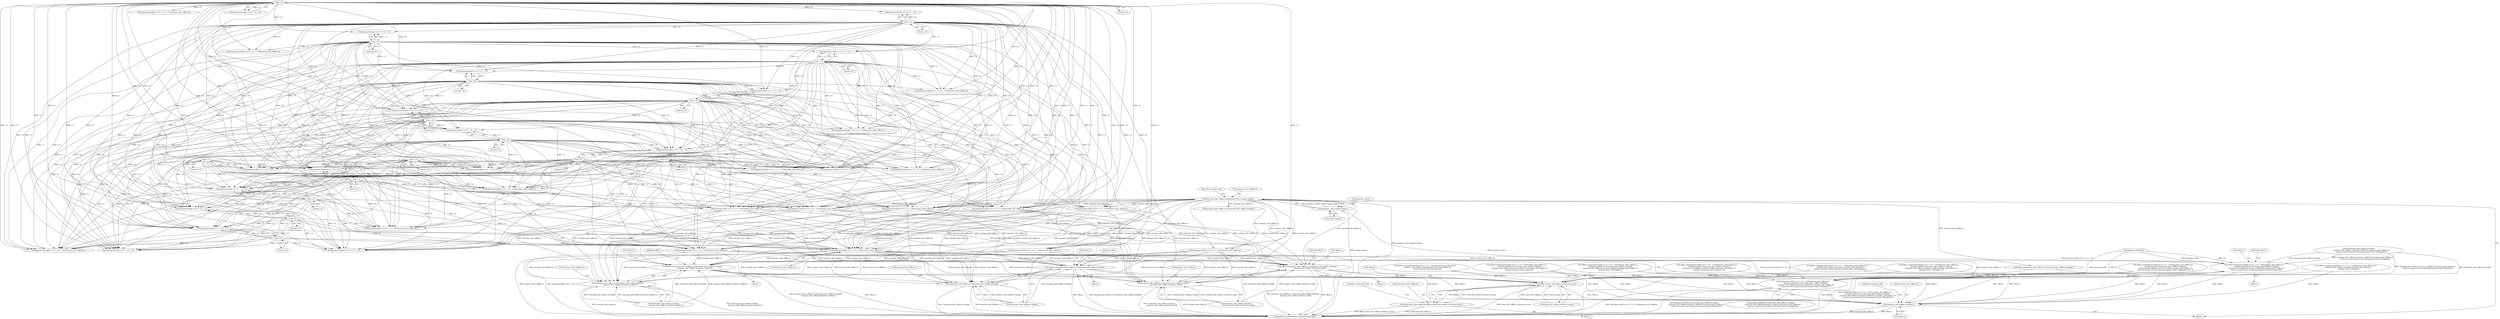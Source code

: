 digraph "0_ImageMagick6_f6ffc702c6eecd963587273a429dcd608c648984@pointer" {
"1000986" [label="(Call,(geometry.width == 0 ? -1.0 : 1.0)*annotate_info->affine.tx)"];
"1000993" [label="(Call,-1.0)"];
"1000716" [label="(Call,-1.0)"];
"1000655" [label="(Call,-1.0)"];
"1001313" [label="(Call,-1.0)"];
"1001271" [label="(Call,-1.0)"];
"1000829" [label="(Call,-1.0)"];
"1000771" [label="(Call,-1.0)"];
"1000613" [label="(Call,-1.0)"];
"1000932" [label="(Call,-1.0)"];
"1000881" [label="(Call,-1.0)"];
"1001426" [label="(Call,-1.0)"];
"1001364" [label="(Call,-1.0)"];
"1001547" [label="(Call,-1.0)"];
"1001490" [label="(Call,-1.0)"];
"1001201" [label="(Call,-1.0)"];
"1001135" [label="(Call,-1.0)"];
"1000433" [label="(Call,annotate_info->affine.tx=geometry_info.xi-image->page.x)"];
"1000439" [label="(Call,geometry_info.xi-image->page.x)"];
"1000981" [label="(Call,offset.x=(geometry.width == 0 ? -1.0 : 1.0)*annotate_info->affine.tx+\n          geometry.width/2.0+i*annotate_info->affine.ry*height-\n          annotate_info->affine.sx*metrics.width/2.0+annotate_info->affine.ry*\n          (metrics.ascent+metrics.descent-(number_lines-1)*height)/2.0)"];
"1001807" [label="(Call,offset.x-draw_info->affine.ry*metrics.ascent)"];
"1001801" [label="(Call,undercolor_info->affine.tx=offset.x-draw_info->affine.ry*metrics.ascent)"];
"1001870" [label="(Call,annotate_info->affine.tx=offset.x)"];
"1000985" [label="(Call,(geometry.width == 0 ? -1.0 : 1.0)*annotate_info->affine.tx+\n          geometry.width/2.0+i*annotate_info->affine.ry*height-\n          annotate_info->affine.sx*metrics.width/2.0+annotate_info->affine.ry*\n          (metrics.ascent+metrics.descent-(number_lines-1)*height)/2.0)"];
"1001601" [label="(Call,offset.x=annotate_info->affine.tx+i*annotate_info->affine.ry*height)"];
"1001605" [label="(Call,annotate_info->affine.tx+i*annotate_info->affine.ry*height)"];
"1001642" [label="(Call,offset.x=annotate_info->affine.tx+i*annotate_info->affine.ry*height-\n          annotate_info->affine.sx*metrics.width/2.0)"];
"1001646" [label="(Call,annotate_info->affine.tx+i*annotate_info->affine.ry*height-\n          annotate_info->affine.sx*metrics.width/2.0)"];
"1001707" [label="(Call,offset.x=annotate_info->affine.tx+i*annotate_info->affine.ry*height-\n          annotate_info->affine.sx*metrics.width)"];
"1001711" [label="(Call,annotate_info->affine.tx+i*annotate_info->affine.ry*height-\n          annotate_info->affine.sx*metrics.width)"];
"1000980" [label="(Block,)"];
"1001647" [label="(Call,annotate_info->affine.tx)"];
"1000763" [label="(Call,(geometry.width == 0 ? 1.0 : -1.0)*annotate_info->affine.tx)"];
"1001808" [label="(Call,offset.x)"];
"1001427" [label="(Literal,1.0)"];
"1001128" [label="(Call,geometry.width == 0 ? 1.0 : -1.0)"];
"1000925" [label="(Call,(geometry.height == 0 ? -1.0 : 1.0)*annotate_info->affine.ty)"];
"1001823" [label="(Identifier,undercolor_info)"];
"1001602" [label="(Call,offset.x)"];
"1001646" [label="(Call,annotate_info->affine.tx+i*annotate_info->affine.ry*height-\n          annotate_info->affine.sx*metrics.width/2.0)"];
"1000933" [label="(Literal,1.0)"];
"1000829" [label="(Call,-1.0)"];
"1000443" [label="(Call,image->page.x)"];
"1001364" [label="(Call,-1.0)"];
"1000764" [label="(Call,geometry.width == 0 ? 1.0 : -1.0)"];
"1001418" [label="(Call,(geometry.height == 0 ? 1.0 : -1.0)*annotate_info->affine.ty)"];
"1000985" [label="(Call,(geometry.width == 0 ? -1.0 : 1.0)*annotate_info->affine.tx+\n          geometry.width/2.0+i*annotate_info->affine.ry*height-\n          annotate_info->affine.sx*metrics.width/2.0+annotate_info->affine.ry*\n          (metrics.ascent+metrics.descent-(number_lines-1)*height)/2.0)"];
"1001807" [label="(Call,offset.x-draw_info->affine.ry*metrics.ascent)"];
"1001004" [label="(Identifier,geometry)"];
"1000993" [label="(Call,-1.0)"];
"1000451" [label="(Identifier,annotate_info)"];
"1000869" [label="(Call,offset.x=(geometry.width == 0 ? -1.0 : 1.0)*annotate_info->affine.tx+i*\n          annotate_info->affine.ry*height+annotate_info->affine.ry*\n          (metrics.ascent+metrics.descent-(number_lines-1.0)*height)/2.0)"];
"1000440" [label="(Call,geometry_info.xi)"];
"1001711" [label="(Call,annotate_info->affine.tx+i*annotate_info->affine.ry*height-\n          annotate_info->affine.sx*metrics.width)"];
"1001265" [label="(Call,geometry.width == 0 ? -1.0 : 1.0)"];
"1001708" [label="(Call,offset.x)"];
"1000771" [label="(Call,-1.0)"];
"1001202" [label="(Literal,1.0)"];
"1000613" [label="(Call,-1.0)"];
"1001622" [label="(Identifier,offset)"];
"1001055" [label="(Call,(geometry.height == 0 ? -1.0 : 1.0)*annotate_info->affine.ty)"];
"1000986" [label="(Call,(geometry.width == 0 ? -1.0 : 1.0)*annotate_info->affine.tx)"];
"1001882" [label="(Identifier,annotate_info)"];
"1001305" [label="(Call,(geometry.height == 0 ? 1.0 : -1.0)*annotate_info->affine.ty)"];
"1000996" [label="(Call,annotate_info->affine.tx)"];
"1000606" [label="(Call,(geometry.height == 0 ? -1.0 : 1.0)*annotate_info->affine.ty)"];
"1000643" [label="(Call,offset.x=(geometry.width == 0 ? -1.0 : 1.0)*annotate_info->affine.tx+\n          geometry.width/2.0+i*annotate_info->affine.ry*height-\n          annotate_info->affine.sx*metrics.width/2.0+annotate_info->affine.ry*\n          (metrics.ascent+metrics.descent))"];
"1001717" [label="(Call,i*annotate_info->affine.ry*height-\n          annotate_info->affine.sx*metrics.width)"];
"1001007" [label="(Call,i*annotate_info->affine.ry*height-\n          annotate_info->affine.sx*metrics.width/2.0+annotate_info->affine.ry*\n          (metrics.ascent+metrics.descent-(number_lines-1)*height)/2.0)"];
"1002056" [label="(MethodReturn,MagickExport MagickBooleanType)"];
"1001306" [label="(Call,geometry.height == 0 ? 1.0 : -1.0)"];
"1000655" [label="(Call,-1.0)"];
"1001707" [label="(Call,offset.x=annotate_info->affine.tx+i*annotate_info->affine.ry*height-\n          annotate_info->affine.sx*metrics.width)"];
"1001419" [label="(Call,geometry.height == 0 ? 1.0 : -1.0)"];
"1000982" [label="(Call,offset.x)"];
"1001876" [label="(Call,offset.x)"];
"1001540" [label="(Call,geometry.height == 0 ? 1.0 : -1.0)"];
"1000758" [label="(Call,offset.x=(geometry.width == 0 ? 1.0 : -1.0)*annotate_info->affine.tx+\n          geometry.width+i*annotate_info->affine.ry*height-\n          annotate_info->affine.sx*metrics.width+annotate_info->affine.ry*\n          (metrics.ascent+metrics.descent)-1.0)"];
"1001056" [label="(Call,geometry.height == 0 ? -1.0 : 1.0)"];
"1000439" [label="(Call,geometry_info.xi-image->page.x)"];
"1001483" [label="(Call,geometry.width == 0 ? 1.0 : -1.0)"];
"1000607" [label="(Call,geometry.height == 0 ? -1.0 : 1.0)"];
"1001642" [label="(Call,offset.x=annotate_info->affine.tx+i*annotate_info->affine.ry*height-\n          annotate_info->affine.sx*metrics.width/2.0)"];
"1000822" [label="(Call,(geometry.height == 0 ? -1.0 : 1.0)*annotate_info->affine.ty)"];
"1001871" [label="(Call,annotate_info->affine.tx)"];
"1000649" [label="(Call,geometry.width == 0 ? -1.0 : 1.0)"];
"1001001" [label="(Call,geometry.width/2.0+i*annotate_info->affine.ry*height-\n          annotate_info->affine.sx*metrics.width/2.0+annotate_info->affine.ry*\n          (metrics.ascent+metrics.descent-(number_lines-1)*height)/2.0)"];
"1000987" [label="(Call,geometry.width == 0 ? -1.0 : 1.0)"];
"1000981" [label="(Call,offset.x=(geometry.width == 0 ? -1.0 : 1.0)*annotate_info->affine.tx+\n          geometry.width/2.0+i*annotate_info->affine.ry*height-\n          annotate_info->affine.sx*metrics.width/2.0+annotate_info->affine.ry*\n          (metrics.ascent+metrics.descent-(number_lines-1)*height)/2.0)"];
"1001547" [label="(Call,-1.0)"];
"1001357" [label="(Call,(geometry.width == 0 ? -1.0 : 1.0)*annotate_info->affine.tx)"];
"1001426" [label="(Call,-1.0)"];
"1001712" [label="(Call,annotate_info->affine.tx)"];
"1000994" [label="(Literal,1.0)"];
"1001195" [label="(Call,geometry.height == 0 ? -1.0 : 1.0)"];
"1001264" [label="(Call,(geometry.width == 0 ? -1.0 : 1.0)*annotate_info->affine.tx)"];
"1001052" [label="(Identifier,offset)"];
"1001801" [label="(Call,undercolor_info->affine.tx=offset.x-draw_info->affine.ry*metrics.ascent)"];
"1001870" [label="(Call,annotate_info->affine.tx=offset.x)"];
"1001802" [label="(Call,undercolor_info->affine.tx)"];
"1001313" [label="(Call,-1.0)"];
"1001539" [label="(Call,(geometry.height == 0 ? 1.0 : -1.0)*annotate_info->affine.ty)"];
"1001611" [label="(Call,i*annotate_info->affine.ry*height)"];
"1000648" [label="(Call,(geometry.width == 0 ? -1.0 : 1.0)*annotate_info->affine.tx)"];
"1001002" [label="(Call,geometry.width/2.0)"];
"1000433" [label="(Call,annotate_info->affine.tx=geometry_info.xi-image->page.x)"];
"1000710" [label="(Call,geometry.height == 0 ? -1.0 : 1.0)"];
"1000881" [label="(Call,-1.0)"];
"1001194" [label="(Call,(geometry.height == 0 ? -1.0 : 1.0)*annotate_info->affine.ty)"];
"1000875" [label="(Call,geometry.width == 0 ? -1.0 : 1.0)"];
"1001601" [label="(Call,offset.x=annotate_info->affine.tx+i*annotate_info->affine.ry*height)"];
"1001491" [label="(Literal,1.0)"];
"1001738" [label="(Identifier,offset)"];
"1000926" [label="(Call,geometry.height == 0 ? -1.0 : 1.0)"];
"1000558" [label="(Call,offset.x=(geometry.width == 0 ? -1.0 : 1.0)*annotate_info->affine.tx+i*\n          annotate_info->affine.ry*height+annotate_info->affine.ry*\n          (metrics.ascent+metrics.descent))"];
"1000823" [label="(Call,geometry.height == 0 ? -1.0 : 1.0)"];
"1001358" [label="(Call,geometry.width == 0 ? -1.0 : 1.0)"];
"1000874" [label="(Call,(geometry.width == 0 ? -1.0 : 1.0)*annotate_info->affine.tx)"];
"1001136" [label="(Literal,1.0)"];
"1000424" [label="(Block,)"];
"1000434" [label="(Call,annotate_info->affine.tx)"];
"1001600" [label="(Block,)"];
"1000882" [label="(Literal,1.0)"];
"1001482" [label="(Call,(geometry.width == 0 ? 1.0 : -1.0)*annotate_info->affine.tx)"];
"1001776" [label="(Block,)"];
"1000564" [label="(Call,geometry.width == 0 ? -1.0 : 1.0)"];
"1001271" [label="(Call,-1.0)"];
"1001490" [label="(Call,-1.0)"];
"1001122" [label="(Call,offset.x=(geometry.width == 0 ? 1.0 : -1.0)*annotate_info->affine.tx+\n          geometry.width+i*annotate_info->affine.ry*height-\n          annotate_info->affine.sx*metrics.width+annotate_info->affine.ry*\n          (metrics.ascent+metrics.descent-(number_lines-1.0)*height)/2.0-1.0)"];
"1000656" [label="(Literal,1.0)"];
"1001352" [label="(Call,offset.x=(geometry.width == 0 ? -1.0 : 1.0)*annotate_info->affine.tx+\n          geometry.width/2.0+i*annotate_info->affine.ry*height-\n          annotate_info->affine.sx*metrics.width/2.0-annotate_info->affine.ry*\n          (number_lines-1.0)*height/2.0)"];
"1001314" [label="(Literal,1.0)"];
"1001606" [label="(Call,annotate_info->affine.tx)"];
"1000716" [label="(Call,-1.0)"];
"1000717" [label="(Literal,1.0)"];
"1000521" [label="(Call,annotate_info->affine.tx+i*annotate_info->affine.ry*height)"];
"1001641" [label="(Block,)"];
"1001675" [label="(Identifier,offset)"];
"1001548" [label="(Literal,1.0)"];
"1001135" [label="(Call,-1.0)"];
"1000614" [label="(Literal,1.0)"];
"1000517" [label="(Call,offset.x=annotate_info->affine.tx+i*annotate_info->affine.ry*height)"];
"1001643" [label="(Call,offset.x)"];
"1001706" [label="(Block,)"];
"1001477" [label="(Call,offset.x=(geometry.width == 0 ? 1.0 : -1.0)*annotate_info->affine.tx+\n          geometry.width+i*annotate_info->affine.ry*height-\n          annotate_info->affine.sx*metrics.width-annotate_info->affine.ry*\n          (number_lines-1.0)*height-1.0)"];
"1000932" [label="(Call,-1.0)"];
"1000772" [label="(Literal,1.0)"];
"1000830" [label="(Literal,1.0)"];
"1001201" [label="(Call,-1.0)"];
"1001652" [label="(Call,i*annotate_info->affine.ry*height-\n          annotate_info->affine.sx*metrics.width/2.0)"];
"1001365" [label="(Literal,1.0)"];
"1001272" [label="(Literal,1.0)"];
"1000563" [label="(Call,(geometry.width == 0 ? -1.0 : 1.0)*annotate_info->affine.tx)"];
"1001127" [label="(Call,(geometry.width == 0 ? 1.0 : -1.0)*annotate_info->affine.tx)"];
"1001259" [label="(Call,offset.x=(geometry.width == 0 ? -1.0 : 1.0)*annotate_info->affine.tx+i*\n          annotate_info->affine.ry*height-annotate_info->affine.ry*\n          (number_lines-1.0)*height)"];
"1000709" [label="(Call,(geometry.height == 0 ? -1.0 : 1.0)*annotate_info->affine.ty)"];
"1001605" [label="(Call,annotate_info->affine.tx+i*annotate_info->affine.ry*height)"];
"1001811" [label="(Call,draw_info->affine.ry*metrics.ascent)"];
"1000986" -> "1000985"  [label="AST: "];
"1000986" -> "1000996"  [label="CFG: "];
"1000987" -> "1000986"  [label="AST: "];
"1000996" -> "1000986"  [label="AST: "];
"1001004" -> "1000986"  [label="CFG: "];
"1000986" -> "1002056"  [label="DDG: annotate_info->affine.tx"];
"1000986" -> "1002056"  [label="DDG: geometry.width == 0 ? -1.0 : 1.0"];
"1000986" -> "1000981"  [label="DDG: geometry.width == 0 ? -1.0 : 1.0"];
"1000986" -> "1000981"  [label="DDG: annotate_info->affine.tx"];
"1000986" -> "1000985"  [label="DDG: geometry.width == 0 ? -1.0 : 1.0"];
"1000986" -> "1000985"  [label="DDG: annotate_info->affine.tx"];
"1000993" -> "1000986"  [label="DDG: 1.0"];
"1000716" -> "1000986"  [label="DDG: 1.0"];
"1000655" -> "1000986"  [label="DDG: 1.0"];
"1001313" -> "1000986"  [label="DDG: 1.0"];
"1001271" -> "1000986"  [label="DDG: 1.0"];
"1000829" -> "1000986"  [label="DDG: 1.0"];
"1000771" -> "1000986"  [label="DDG: 1.0"];
"1000613" -> "1000986"  [label="DDG: 1.0"];
"1000932" -> "1000986"  [label="DDG: 1.0"];
"1000881" -> "1000986"  [label="DDG: 1.0"];
"1001426" -> "1000986"  [label="DDG: 1.0"];
"1001364" -> "1000986"  [label="DDG: 1.0"];
"1001547" -> "1000986"  [label="DDG: 1.0"];
"1001490" -> "1000986"  [label="DDG: 1.0"];
"1001201" -> "1000986"  [label="DDG: 1.0"];
"1001135" -> "1000986"  [label="DDG: 1.0"];
"1000433" -> "1000986"  [label="DDG: annotate_info->affine.tx"];
"1000986" -> "1001601"  [label="DDG: annotate_info->affine.tx"];
"1000986" -> "1001605"  [label="DDG: annotate_info->affine.tx"];
"1000986" -> "1001642"  [label="DDG: annotate_info->affine.tx"];
"1000986" -> "1001646"  [label="DDG: annotate_info->affine.tx"];
"1000986" -> "1001707"  [label="DDG: annotate_info->affine.tx"];
"1000986" -> "1001711"  [label="DDG: annotate_info->affine.tx"];
"1000993" -> "1000987"  [label="AST: "];
"1000993" -> "1000994"  [label="CFG: "];
"1000994" -> "1000993"  [label="AST: "];
"1000987" -> "1000993"  [label="CFG: "];
"1000993" -> "1000563"  [label="DDG: 1.0"];
"1000993" -> "1000564"  [label="DDG: 1.0"];
"1000993" -> "1000987"  [label="DDG: 1.0"];
"1000993" -> "1001055"  [label="DDG: 1.0"];
"1000993" -> "1001056"  [label="DDG: 1.0"];
"1000716" -> "1000710"  [label="AST: "];
"1000716" -> "1000717"  [label="CFG: "];
"1000717" -> "1000716"  [label="AST: "];
"1000710" -> "1000716"  [label="CFG: "];
"1000716" -> "1000563"  [label="DDG: 1.0"];
"1000716" -> "1000564"  [label="DDG: 1.0"];
"1000716" -> "1000709"  [label="DDG: 1.0"];
"1000716" -> "1000710"  [label="DDG: 1.0"];
"1000716" -> "1000987"  [label="DDG: 1.0"];
"1000716" -> "1001055"  [label="DDG: 1.0"];
"1000716" -> "1001056"  [label="DDG: 1.0"];
"1000655" -> "1000649"  [label="AST: "];
"1000655" -> "1000656"  [label="CFG: "];
"1000656" -> "1000655"  [label="AST: "];
"1000649" -> "1000655"  [label="CFG: "];
"1000655" -> "1000563"  [label="DDG: 1.0"];
"1000655" -> "1000564"  [label="DDG: 1.0"];
"1000655" -> "1000648"  [label="DDG: 1.0"];
"1000655" -> "1000649"  [label="DDG: 1.0"];
"1000655" -> "1000709"  [label="DDG: 1.0"];
"1000655" -> "1000710"  [label="DDG: 1.0"];
"1000655" -> "1000987"  [label="DDG: 1.0"];
"1000655" -> "1001055"  [label="DDG: 1.0"];
"1000655" -> "1001056"  [label="DDG: 1.0"];
"1001313" -> "1001306"  [label="AST: "];
"1001313" -> "1001314"  [label="CFG: "];
"1001314" -> "1001313"  [label="AST: "];
"1001306" -> "1001313"  [label="CFG: "];
"1001313" -> "1000563"  [label="DDG: 1.0"];
"1001313" -> "1000564"  [label="DDG: 1.0"];
"1001313" -> "1000648"  [label="DDG: 1.0"];
"1001313" -> "1000649"  [label="DDG: 1.0"];
"1001313" -> "1000709"  [label="DDG: 1.0"];
"1001313" -> "1000710"  [label="DDG: 1.0"];
"1001313" -> "1000987"  [label="DDG: 1.0"];
"1001313" -> "1001055"  [label="DDG: 1.0"];
"1001313" -> "1001056"  [label="DDG: 1.0"];
"1001313" -> "1001305"  [label="DDG: 1.0"];
"1001313" -> "1001306"  [label="DDG: 1.0"];
"1001271" -> "1001265"  [label="AST: "];
"1001271" -> "1001272"  [label="CFG: "];
"1001272" -> "1001271"  [label="AST: "];
"1001265" -> "1001271"  [label="CFG: "];
"1001271" -> "1000563"  [label="DDG: 1.0"];
"1001271" -> "1000564"  [label="DDG: 1.0"];
"1001271" -> "1000648"  [label="DDG: 1.0"];
"1001271" -> "1000649"  [label="DDG: 1.0"];
"1001271" -> "1000709"  [label="DDG: 1.0"];
"1001271" -> "1000710"  [label="DDG: 1.0"];
"1001271" -> "1000987"  [label="DDG: 1.0"];
"1001271" -> "1001055"  [label="DDG: 1.0"];
"1001271" -> "1001056"  [label="DDG: 1.0"];
"1001271" -> "1001264"  [label="DDG: 1.0"];
"1001271" -> "1001265"  [label="DDG: 1.0"];
"1001271" -> "1001305"  [label="DDG: 1.0"];
"1001271" -> "1001306"  [label="DDG: 1.0"];
"1000829" -> "1000823"  [label="AST: "];
"1000829" -> "1000830"  [label="CFG: "];
"1000830" -> "1000829"  [label="AST: "];
"1000823" -> "1000829"  [label="CFG: "];
"1000829" -> "1000563"  [label="DDG: 1.0"];
"1000829" -> "1000564"  [label="DDG: 1.0"];
"1000829" -> "1000648"  [label="DDG: 1.0"];
"1000829" -> "1000649"  [label="DDG: 1.0"];
"1000829" -> "1000709"  [label="DDG: 1.0"];
"1000829" -> "1000710"  [label="DDG: 1.0"];
"1000829" -> "1000822"  [label="DDG: 1.0"];
"1000829" -> "1000823"  [label="DDG: 1.0"];
"1000829" -> "1000987"  [label="DDG: 1.0"];
"1000829" -> "1001055"  [label="DDG: 1.0"];
"1000829" -> "1001056"  [label="DDG: 1.0"];
"1000829" -> "1001264"  [label="DDG: 1.0"];
"1000829" -> "1001265"  [label="DDG: 1.0"];
"1000829" -> "1001305"  [label="DDG: 1.0"];
"1000829" -> "1001306"  [label="DDG: 1.0"];
"1000771" -> "1000764"  [label="AST: "];
"1000771" -> "1000772"  [label="CFG: "];
"1000772" -> "1000771"  [label="AST: "];
"1000764" -> "1000771"  [label="CFG: "];
"1000771" -> "1000563"  [label="DDG: 1.0"];
"1000771" -> "1000564"  [label="DDG: 1.0"];
"1000771" -> "1000648"  [label="DDG: 1.0"];
"1000771" -> "1000649"  [label="DDG: 1.0"];
"1000771" -> "1000709"  [label="DDG: 1.0"];
"1000771" -> "1000710"  [label="DDG: 1.0"];
"1000771" -> "1000763"  [label="DDG: 1.0"];
"1000771" -> "1000764"  [label="DDG: 1.0"];
"1000771" -> "1000822"  [label="DDG: 1.0"];
"1000771" -> "1000823"  [label="DDG: 1.0"];
"1000771" -> "1000987"  [label="DDG: 1.0"];
"1000771" -> "1001055"  [label="DDG: 1.0"];
"1000771" -> "1001056"  [label="DDG: 1.0"];
"1000771" -> "1001264"  [label="DDG: 1.0"];
"1000771" -> "1001265"  [label="DDG: 1.0"];
"1000771" -> "1001305"  [label="DDG: 1.0"];
"1000771" -> "1001306"  [label="DDG: 1.0"];
"1000613" -> "1000607"  [label="AST: "];
"1000613" -> "1000614"  [label="CFG: "];
"1000614" -> "1000613"  [label="AST: "];
"1000607" -> "1000613"  [label="CFG: "];
"1000613" -> "1000563"  [label="DDG: 1.0"];
"1000613" -> "1000564"  [label="DDG: 1.0"];
"1000613" -> "1000606"  [label="DDG: 1.0"];
"1000613" -> "1000607"  [label="DDG: 1.0"];
"1000613" -> "1000648"  [label="DDG: 1.0"];
"1000613" -> "1000649"  [label="DDG: 1.0"];
"1000613" -> "1000709"  [label="DDG: 1.0"];
"1000613" -> "1000710"  [label="DDG: 1.0"];
"1000613" -> "1000763"  [label="DDG: 1.0"];
"1000613" -> "1000764"  [label="DDG: 1.0"];
"1000613" -> "1000822"  [label="DDG: 1.0"];
"1000613" -> "1000823"  [label="DDG: 1.0"];
"1000613" -> "1000874"  [label="DDG: 1.0"];
"1000613" -> "1000875"  [label="DDG: 1.0"];
"1000613" -> "1000925"  [label="DDG: 1.0"];
"1000613" -> "1000926"  [label="DDG: 1.0"];
"1000613" -> "1000987"  [label="DDG: 1.0"];
"1000613" -> "1001055"  [label="DDG: 1.0"];
"1000613" -> "1001056"  [label="DDG: 1.0"];
"1000613" -> "1001127"  [label="DDG: 1.0"];
"1000613" -> "1001128"  [label="DDG: 1.0"];
"1000613" -> "1001194"  [label="DDG: 1.0"];
"1000613" -> "1001195"  [label="DDG: 1.0"];
"1000613" -> "1001264"  [label="DDG: 1.0"];
"1000613" -> "1001265"  [label="DDG: 1.0"];
"1000613" -> "1001305"  [label="DDG: 1.0"];
"1000613" -> "1001306"  [label="DDG: 1.0"];
"1000613" -> "1001357"  [label="DDG: 1.0"];
"1000613" -> "1001358"  [label="DDG: 1.0"];
"1000613" -> "1001418"  [label="DDG: 1.0"];
"1000613" -> "1001419"  [label="DDG: 1.0"];
"1000613" -> "1001482"  [label="DDG: 1.0"];
"1000613" -> "1001483"  [label="DDG: 1.0"];
"1000613" -> "1001539"  [label="DDG: 1.0"];
"1000613" -> "1001540"  [label="DDG: 1.0"];
"1000932" -> "1000926"  [label="AST: "];
"1000932" -> "1000933"  [label="CFG: "];
"1000933" -> "1000932"  [label="AST: "];
"1000926" -> "1000932"  [label="CFG: "];
"1000932" -> "1000563"  [label="DDG: 1.0"];
"1000932" -> "1000564"  [label="DDG: 1.0"];
"1000932" -> "1000648"  [label="DDG: 1.0"];
"1000932" -> "1000649"  [label="DDG: 1.0"];
"1000932" -> "1000709"  [label="DDG: 1.0"];
"1000932" -> "1000710"  [label="DDG: 1.0"];
"1000932" -> "1000763"  [label="DDG: 1.0"];
"1000932" -> "1000764"  [label="DDG: 1.0"];
"1000932" -> "1000822"  [label="DDG: 1.0"];
"1000932" -> "1000823"  [label="DDG: 1.0"];
"1000932" -> "1000925"  [label="DDG: 1.0"];
"1000932" -> "1000926"  [label="DDG: 1.0"];
"1000932" -> "1000987"  [label="DDG: 1.0"];
"1000932" -> "1001055"  [label="DDG: 1.0"];
"1000932" -> "1001056"  [label="DDG: 1.0"];
"1000932" -> "1001264"  [label="DDG: 1.0"];
"1000932" -> "1001265"  [label="DDG: 1.0"];
"1000932" -> "1001305"  [label="DDG: 1.0"];
"1000932" -> "1001306"  [label="DDG: 1.0"];
"1000881" -> "1000875"  [label="AST: "];
"1000881" -> "1000882"  [label="CFG: "];
"1000882" -> "1000881"  [label="AST: "];
"1000875" -> "1000881"  [label="CFG: "];
"1000881" -> "1000563"  [label="DDG: 1.0"];
"1000881" -> "1000564"  [label="DDG: 1.0"];
"1000881" -> "1000648"  [label="DDG: 1.0"];
"1000881" -> "1000649"  [label="DDG: 1.0"];
"1000881" -> "1000709"  [label="DDG: 1.0"];
"1000881" -> "1000710"  [label="DDG: 1.0"];
"1000881" -> "1000763"  [label="DDG: 1.0"];
"1000881" -> "1000764"  [label="DDG: 1.0"];
"1000881" -> "1000822"  [label="DDG: 1.0"];
"1000881" -> "1000823"  [label="DDG: 1.0"];
"1000881" -> "1000874"  [label="DDG: 1.0"];
"1000881" -> "1000875"  [label="DDG: 1.0"];
"1000881" -> "1000925"  [label="DDG: 1.0"];
"1000881" -> "1000926"  [label="DDG: 1.0"];
"1000881" -> "1000987"  [label="DDG: 1.0"];
"1000881" -> "1001055"  [label="DDG: 1.0"];
"1000881" -> "1001056"  [label="DDG: 1.0"];
"1000881" -> "1001264"  [label="DDG: 1.0"];
"1000881" -> "1001265"  [label="DDG: 1.0"];
"1000881" -> "1001305"  [label="DDG: 1.0"];
"1000881" -> "1001306"  [label="DDG: 1.0"];
"1001426" -> "1001419"  [label="AST: "];
"1001426" -> "1001427"  [label="CFG: "];
"1001427" -> "1001426"  [label="AST: "];
"1001419" -> "1001426"  [label="CFG: "];
"1001426" -> "1000563"  [label="DDG: 1.0"];
"1001426" -> "1000564"  [label="DDG: 1.0"];
"1001426" -> "1000648"  [label="DDG: 1.0"];
"1001426" -> "1000649"  [label="DDG: 1.0"];
"1001426" -> "1000709"  [label="DDG: 1.0"];
"1001426" -> "1000710"  [label="DDG: 1.0"];
"1001426" -> "1000763"  [label="DDG: 1.0"];
"1001426" -> "1000764"  [label="DDG: 1.0"];
"1001426" -> "1000822"  [label="DDG: 1.0"];
"1001426" -> "1000823"  [label="DDG: 1.0"];
"1001426" -> "1000874"  [label="DDG: 1.0"];
"1001426" -> "1000875"  [label="DDG: 1.0"];
"1001426" -> "1000925"  [label="DDG: 1.0"];
"1001426" -> "1000926"  [label="DDG: 1.0"];
"1001426" -> "1000987"  [label="DDG: 1.0"];
"1001426" -> "1001055"  [label="DDG: 1.0"];
"1001426" -> "1001056"  [label="DDG: 1.0"];
"1001426" -> "1001264"  [label="DDG: 1.0"];
"1001426" -> "1001265"  [label="DDG: 1.0"];
"1001426" -> "1001305"  [label="DDG: 1.0"];
"1001426" -> "1001306"  [label="DDG: 1.0"];
"1001426" -> "1001418"  [label="DDG: 1.0"];
"1001426" -> "1001419"  [label="DDG: 1.0"];
"1001364" -> "1001358"  [label="AST: "];
"1001364" -> "1001365"  [label="CFG: "];
"1001365" -> "1001364"  [label="AST: "];
"1001358" -> "1001364"  [label="CFG: "];
"1001364" -> "1000563"  [label="DDG: 1.0"];
"1001364" -> "1000564"  [label="DDG: 1.0"];
"1001364" -> "1000648"  [label="DDG: 1.0"];
"1001364" -> "1000649"  [label="DDG: 1.0"];
"1001364" -> "1000709"  [label="DDG: 1.0"];
"1001364" -> "1000710"  [label="DDG: 1.0"];
"1001364" -> "1000763"  [label="DDG: 1.0"];
"1001364" -> "1000764"  [label="DDG: 1.0"];
"1001364" -> "1000822"  [label="DDG: 1.0"];
"1001364" -> "1000823"  [label="DDG: 1.0"];
"1001364" -> "1000874"  [label="DDG: 1.0"];
"1001364" -> "1000875"  [label="DDG: 1.0"];
"1001364" -> "1000925"  [label="DDG: 1.0"];
"1001364" -> "1000926"  [label="DDG: 1.0"];
"1001364" -> "1000987"  [label="DDG: 1.0"];
"1001364" -> "1001055"  [label="DDG: 1.0"];
"1001364" -> "1001056"  [label="DDG: 1.0"];
"1001364" -> "1001264"  [label="DDG: 1.0"];
"1001364" -> "1001265"  [label="DDG: 1.0"];
"1001364" -> "1001305"  [label="DDG: 1.0"];
"1001364" -> "1001306"  [label="DDG: 1.0"];
"1001364" -> "1001357"  [label="DDG: 1.0"];
"1001364" -> "1001358"  [label="DDG: 1.0"];
"1001364" -> "1001418"  [label="DDG: 1.0"];
"1001364" -> "1001419"  [label="DDG: 1.0"];
"1001547" -> "1001540"  [label="AST: "];
"1001547" -> "1001548"  [label="CFG: "];
"1001548" -> "1001547"  [label="AST: "];
"1001540" -> "1001547"  [label="CFG: "];
"1001547" -> "1000563"  [label="DDG: 1.0"];
"1001547" -> "1000564"  [label="DDG: 1.0"];
"1001547" -> "1000648"  [label="DDG: 1.0"];
"1001547" -> "1000649"  [label="DDG: 1.0"];
"1001547" -> "1000709"  [label="DDG: 1.0"];
"1001547" -> "1000710"  [label="DDG: 1.0"];
"1001547" -> "1000763"  [label="DDG: 1.0"];
"1001547" -> "1000764"  [label="DDG: 1.0"];
"1001547" -> "1000822"  [label="DDG: 1.0"];
"1001547" -> "1000823"  [label="DDG: 1.0"];
"1001547" -> "1000874"  [label="DDG: 1.0"];
"1001547" -> "1000875"  [label="DDG: 1.0"];
"1001547" -> "1000925"  [label="DDG: 1.0"];
"1001547" -> "1000926"  [label="DDG: 1.0"];
"1001547" -> "1000987"  [label="DDG: 1.0"];
"1001547" -> "1001055"  [label="DDG: 1.0"];
"1001547" -> "1001056"  [label="DDG: 1.0"];
"1001547" -> "1001264"  [label="DDG: 1.0"];
"1001547" -> "1001265"  [label="DDG: 1.0"];
"1001547" -> "1001305"  [label="DDG: 1.0"];
"1001547" -> "1001306"  [label="DDG: 1.0"];
"1001547" -> "1001357"  [label="DDG: 1.0"];
"1001547" -> "1001358"  [label="DDG: 1.0"];
"1001547" -> "1001418"  [label="DDG: 1.0"];
"1001547" -> "1001419"  [label="DDG: 1.0"];
"1001547" -> "1001539"  [label="DDG: 1.0"];
"1001547" -> "1001540"  [label="DDG: 1.0"];
"1001490" -> "1001483"  [label="AST: "];
"1001490" -> "1001491"  [label="CFG: "];
"1001491" -> "1001490"  [label="AST: "];
"1001483" -> "1001490"  [label="CFG: "];
"1001490" -> "1000563"  [label="DDG: 1.0"];
"1001490" -> "1000564"  [label="DDG: 1.0"];
"1001490" -> "1000648"  [label="DDG: 1.0"];
"1001490" -> "1000649"  [label="DDG: 1.0"];
"1001490" -> "1000709"  [label="DDG: 1.0"];
"1001490" -> "1000710"  [label="DDG: 1.0"];
"1001490" -> "1000763"  [label="DDG: 1.0"];
"1001490" -> "1000764"  [label="DDG: 1.0"];
"1001490" -> "1000822"  [label="DDG: 1.0"];
"1001490" -> "1000823"  [label="DDG: 1.0"];
"1001490" -> "1000874"  [label="DDG: 1.0"];
"1001490" -> "1000875"  [label="DDG: 1.0"];
"1001490" -> "1000925"  [label="DDG: 1.0"];
"1001490" -> "1000926"  [label="DDG: 1.0"];
"1001490" -> "1000987"  [label="DDG: 1.0"];
"1001490" -> "1001055"  [label="DDG: 1.0"];
"1001490" -> "1001056"  [label="DDG: 1.0"];
"1001490" -> "1001264"  [label="DDG: 1.0"];
"1001490" -> "1001265"  [label="DDG: 1.0"];
"1001490" -> "1001305"  [label="DDG: 1.0"];
"1001490" -> "1001306"  [label="DDG: 1.0"];
"1001490" -> "1001357"  [label="DDG: 1.0"];
"1001490" -> "1001358"  [label="DDG: 1.0"];
"1001490" -> "1001418"  [label="DDG: 1.0"];
"1001490" -> "1001419"  [label="DDG: 1.0"];
"1001490" -> "1001482"  [label="DDG: 1.0"];
"1001490" -> "1001483"  [label="DDG: 1.0"];
"1001490" -> "1001539"  [label="DDG: 1.0"];
"1001490" -> "1001540"  [label="DDG: 1.0"];
"1001201" -> "1001195"  [label="AST: "];
"1001201" -> "1001202"  [label="CFG: "];
"1001202" -> "1001201"  [label="AST: "];
"1001195" -> "1001201"  [label="CFG: "];
"1001201" -> "1000563"  [label="DDG: 1.0"];
"1001201" -> "1000564"  [label="DDG: 1.0"];
"1001201" -> "1000648"  [label="DDG: 1.0"];
"1001201" -> "1000649"  [label="DDG: 1.0"];
"1001201" -> "1000709"  [label="DDG: 1.0"];
"1001201" -> "1000710"  [label="DDG: 1.0"];
"1001201" -> "1000763"  [label="DDG: 1.0"];
"1001201" -> "1000764"  [label="DDG: 1.0"];
"1001201" -> "1000822"  [label="DDG: 1.0"];
"1001201" -> "1000823"  [label="DDG: 1.0"];
"1001201" -> "1000874"  [label="DDG: 1.0"];
"1001201" -> "1000875"  [label="DDG: 1.0"];
"1001201" -> "1000925"  [label="DDG: 1.0"];
"1001201" -> "1000926"  [label="DDG: 1.0"];
"1001201" -> "1000987"  [label="DDG: 1.0"];
"1001201" -> "1001055"  [label="DDG: 1.0"];
"1001201" -> "1001056"  [label="DDG: 1.0"];
"1001201" -> "1001194"  [label="DDG: 1.0"];
"1001201" -> "1001195"  [label="DDG: 1.0"];
"1001201" -> "1001264"  [label="DDG: 1.0"];
"1001201" -> "1001265"  [label="DDG: 1.0"];
"1001201" -> "1001305"  [label="DDG: 1.0"];
"1001201" -> "1001306"  [label="DDG: 1.0"];
"1001201" -> "1001357"  [label="DDG: 1.0"];
"1001201" -> "1001358"  [label="DDG: 1.0"];
"1001201" -> "1001418"  [label="DDG: 1.0"];
"1001201" -> "1001419"  [label="DDG: 1.0"];
"1001201" -> "1001482"  [label="DDG: 1.0"];
"1001201" -> "1001483"  [label="DDG: 1.0"];
"1001201" -> "1001539"  [label="DDG: 1.0"];
"1001201" -> "1001540"  [label="DDG: 1.0"];
"1001135" -> "1001128"  [label="AST: "];
"1001135" -> "1001136"  [label="CFG: "];
"1001136" -> "1001135"  [label="AST: "];
"1001128" -> "1001135"  [label="CFG: "];
"1001135" -> "1000563"  [label="DDG: 1.0"];
"1001135" -> "1000564"  [label="DDG: 1.0"];
"1001135" -> "1000648"  [label="DDG: 1.0"];
"1001135" -> "1000649"  [label="DDG: 1.0"];
"1001135" -> "1000709"  [label="DDG: 1.0"];
"1001135" -> "1000710"  [label="DDG: 1.0"];
"1001135" -> "1000763"  [label="DDG: 1.0"];
"1001135" -> "1000764"  [label="DDG: 1.0"];
"1001135" -> "1000822"  [label="DDG: 1.0"];
"1001135" -> "1000823"  [label="DDG: 1.0"];
"1001135" -> "1000874"  [label="DDG: 1.0"];
"1001135" -> "1000875"  [label="DDG: 1.0"];
"1001135" -> "1000925"  [label="DDG: 1.0"];
"1001135" -> "1000926"  [label="DDG: 1.0"];
"1001135" -> "1000987"  [label="DDG: 1.0"];
"1001135" -> "1001055"  [label="DDG: 1.0"];
"1001135" -> "1001056"  [label="DDG: 1.0"];
"1001135" -> "1001127"  [label="DDG: 1.0"];
"1001135" -> "1001128"  [label="DDG: 1.0"];
"1001135" -> "1001194"  [label="DDG: 1.0"];
"1001135" -> "1001195"  [label="DDG: 1.0"];
"1001135" -> "1001264"  [label="DDG: 1.0"];
"1001135" -> "1001265"  [label="DDG: 1.0"];
"1001135" -> "1001305"  [label="DDG: 1.0"];
"1001135" -> "1001306"  [label="DDG: 1.0"];
"1001135" -> "1001357"  [label="DDG: 1.0"];
"1001135" -> "1001358"  [label="DDG: 1.0"];
"1001135" -> "1001418"  [label="DDG: 1.0"];
"1001135" -> "1001419"  [label="DDG: 1.0"];
"1001135" -> "1001482"  [label="DDG: 1.0"];
"1001135" -> "1001483"  [label="DDG: 1.0"];
"1001135" -> "1001539"  [label="DDG: 1.0"];
"1001135" -> "1001540"  [label="DDG: 1.0"];
"1000433" -> "1000424"  [label="AST: "];
"1000433" -> "1000439"  [label="CFG: "];
"1000434" -> "1000433"  [label="AST: "];
"1000439" -> "1000433"  [label="AST: "];
"1000451" -> "1000433"  [label="CFG: "];
"1000433" -> "1002056"  [label="DDG: geometry_info.xi-image->page.x"];
"1000439" -> "1000433"  [label="DDG: geometry_info.xi"];
"1000439" -> "1000433"  [label="DDG: image->page.x"];
"1000433" -> "1000517"  [label="DDG: annotate_info->affine.tx"];
"1000433" -> "1000521"  [label="DDG: annotate_info->affine.tx"];
"1000433" -> "1000563"  [label="DDG: annotate_info->affine.tx"];
"1000433" -> "1000648"  [label="DDG: annotate_info->affine.tx"];
"1000433" -> "1000763"  [label="DDG: annotate_info->affine.tx"];
"1000433" -> "1000874"  [label="DDG: annotate_info->affine.tx"];
"1000433" -> "1001127"  [label="DDG: annotate_info->affine.tx"];
"1000433" -> "1001264"  [label="DDG: annotate_info->affine.tx"];
"1000433" -> "1001357"  [label="DDG: annotate_info->affine.tx"];
"1000433" -> "1001482"  [label="DDG: annotate_info->affine.tx"];
"1000433" -> "1001601"  [label="DDG: annotate_info->affine.tx"];
"1000433" -> "1001605"  [label="DDG: annotate_info->affine.tx"];
"1000433" -> "1001642"  [label="DDG: annotate_info->affine.tx"];
"1000433" -> "1001646"  [label="DDG: annotate_info->affine.tx"];
"1000433" -> "1001707"  [label="DDG: annotate_info->affine.tx"];
"1000433" -> "1001711"  [label="DDG: annotate_info->affine.tx"];
"1000439" -> "1000443"  [label="CFG: "];
"1000440" -> "1000439"  [label="AST: "];
"1000443" -> "1000439"  [label="AST: "];
"1000439" -> "1002056"  [label="DDG: image->page.x"];
"1000439" -> "1002056"  [label="DDG: geometry_info.xi"];
"1000981" -> "1000980"  [label="AST: "];
"1000981" -> "1000985"  [label="CFG: "];
"1000982" -> "1000981"  [label="AST: "];
"1000985" -> "1000981"  [label="AST: "];
"1001052" -> "1000981"  [label="CFG: "];
"1000981" -> "1002056"  [label="DDG: offset.x"];
"1000981" -> "1002056"  [label="DDG: (geometry.width == 0 ? -1.0 : 1.0)*annotate_info->affine.tx+\n          geometry.width/2.0+i*annotate_info->affine.ry*height-\n          annotate_info->affine.sx*metrics.width/2.0+annotate_info->affine.ry*\n          (metrics.ascent+metrics.descent-(number_lines-1)*height)/2.0"];
"1001002" -> "1000981"  [label="DDG: geometry.width"];
"1001002" -> "1000981"  [label="DDG: 2.0"];
"1001007" -> "1000981"  [label="DDG: i*annotate_info->affine.ry*height"];
"1001007" -> "1000981"  [label="DDG: annotate_info->affine.sx*metrics.width/2.0+annotate_info->affine.ry*\n          (metrics.ascent+metrics.descent-(number_lines-1)*height)/2.0"];
"1000981" -> "1001807"  [label="DDG: offset.x"];
"1000981" -> "1001870"  [label="DDG: offset.x"];
"1001807" -> "1001801"  [label="AST: "];
"1001807" -> "1001811"  [label="CFG: "];
"1001808" -> "1001807"  [label="AST: "];
"1001811" -> "1001807"  [label="AST: "];
"1001801" -> "1001807"  [label="CFG: "];
"1001807" -> "1002056"  [label="DDG: draw_info->affine.ry*metrics.ascent"];
"1001807" -> "1001801"  [label="DDG: offset.x"];
"1001807" -> "1001801"  [label="DDG: draw_info->affine.ry*metrics.ascent"];
"1001642" -> "1001807"  [label="DDG: offset.x"];
"1001601" -> "1001807"  [label="DDG: offset.x"];
"1000517" -> "1001807"  [label="DDG: offset.x"];
"1000558" -> "1001807"  [label="DDG: offset.x"];
"1000758" -> "1001807"  [label="DDG: offset.x"];
"1001477" -> "1001807"  [label="DDG: offset.x"];
"1001259" -> "1001807"  [label="DDG: offset.x"];
"1000643" -> "1001807"  [label="DDG: offset.x"];
"1001122" -> "1001807"  [label="DDG: offset.x"];
"1001707" -> "1001807"  [label="DDG: offset.x"];
"1001352" -> "1001807"  [label="DDG: offset.x"];
"1000869" -> "1001807"  [label="DDG: offset.x"];
"1001811" -> "1001807"  [label="DDG: draw_info->affine.ry"];
"1001811" -> "1001807"  [label="DDG: metrics.ascent"];
"1001807" -> "1001870"  [label="DDG: offset.x"];
"1001801" -> "1001776"  [label="AST: "];
"1001802" -> "1001801"  [label="AST: "];
"1001823" -> "1001801"  [label="CFG: "];
"1001801" -> "1002056"  [label="DDG: undercolor_info->affine.tx"];
"1001801" -> "1002056"  [label="DDG: offset.x-draw_info->affine.ry*metrics.ascent"];
"1001870" -> "1000424"  [label="AST: "];
"1001870" -> "1001876"  [label="CFG: "];
"1001871" -> "1001870"  [label="AST: "];
"1001876" -> "1001870"  [label="AST: "];
"1001882" -> "1001870"  [label="CFG: "];
"1001870" -> "1002056"  [label="DDG: annotate_info->affine.tx"];
"1001870" -> "1002056"  [label="DDG: offset.x"];
"1001642" -> "1001870"  [label="DDG: offset.x"];
"1000517" -> "1001870"  [label="DDG: offset.x"];
"1000558" -> "1001870"  [label="DDG: offset.x"];
"1000758" -> "1001870"  [label="DDG: offset.x"];
"1001477" -> "1001870"  [label="DDG: offset.x"];
"1001259" -> "1001870"  [label="DDG: offset.x"];
"1001601" -> "1001870"  [label="DDG: offset.x"];
"1000643" -> "1001870"  [label="DDG: offset.x"];
"1001122" -> "1001870"  [label="DDG: offset.x"];
"1001707" -> "1001870"  [label="DDG: offset.x"];
"1001352" -> "1001870"  [label="DDG: offset.x"];
"1000869" -> "1001870"  [label="DDG: offset.x"];
"1000985" -> "1001001"  [label="CFG: "];
"1001001" -> "1000985"  [label="AST: "];
"1000985" -> "1002056"  [label="DDG: geometry.width/2.0+i*annotate_info->affine.ry*height-\n          annotate_info->affine.sx*metrics.width/2.0+annotate_info->affine.ry*\n          (metrics.ascent+metrics.descent-(number_lines-1)*height)/2.0"];
"1000985" -> "1002056"  [label="DDG: (geometry.width == 0 ? -1.0 : 1.0)*annotate_info->affine.tx"];
"1001002" -> "1000985"  [label="DDG: geometry.width"];
"1001002" -> "1000985"  [label="DDG: 2.0"];
"1001007" -> "1000985"  [label="DDG: i*annotate_info->affine.ry*height"];
"1001007" -> "1000985"  [label="DDG: annotate_info->affine.sx*metrics.width/2.0+annotate_info->affine.ry*\n          (metrics.ascent+metrics.descent-(number_lines-1)*height)/2.0"];
"1001601" -> "1001600"  [label="AST: "];
"1001601" -> "1001605"  [label="CFG: "];
"1001602" -> "1001601"  [label="AST: "];
"1001605" -> "1001601"  [label="AST: "];
"1001622" -> "1001601"  [label="CFG: "];
"1001601" -> "1002056"  [label="DDG: annotate_info->affine.tx+i*annotate_info->affine.ry*height"];
"1001601" -> "1002056"  [label="DDG: offset.x"];
"1000763" -> "1001601"  [label="DDG: annotate_info->affine.tx"];
"1001127" -> "1001601"  [label="DDG: annotate_info->affine.tx"];
"1001482" -> "1001601"  [label="DDG: annotate_info->affine.tx"];
"1000648" -> "1001601"  [label="DDG: annotate_info->affine.tx"];
"1001357" -> "1001601"  [label="DDG: annotate_info->affine.tx"];
"1000874" -> "1001601"  [label="DDG: annotate_info->affine.tx"];
"1000563" -> "1001601"  [label="DDG: annotate_info->affine.tx"];
"1001264" -> "1001601"  [label="DDG: annotate_info->affine.tx"];
"1001611" -> "1001601"  [label="DDG: i"];
"1001611" -> "1001601"  [label="DDG: annotate_info->affine.ry*height"];
"1001605" -> "1001611"  [label="CFG: "];
"1001606" -> "1001605"  [label="AST: "];
"1001611" -> "1001605"  [label="AST: "];
"1001605" -> "1002056"  [label="DDG: i*annotate_info->affine.ry*height"];
"1001605" -> "1002056"  [label="DDG: annotate_info->affine.tx"];
"1000763" -> "1001605"  [label="DDG: annotate_info->affine.tx"];
"1001127" -> "1001605"  [label="DDG: annotate_info->affine.tx"];
"1001482" -> "1001605"  [label="DDG: annotate_info->affine.tx"];
"1000648" -> "1001605"  [label="DDG: annotate_info->affine.tx"];
"1001357" -> "1001605"  [label="DDG: annotate_info->affine.tx"];
"1000874" -> "1001605"  [label="DDG: annotate_info->affine.tx"];
"1000563" -> "1001605"  [label="DDG: annotate_info->affine.tx"];
"1001264" -> "1001605"  [label="DDG: annotate_info->affine.tx"];
"1001611" -> "1001605"  [label="DDG: i"];
"1001611" -> "1001605"  [label="DDG: annotate_info->affine.ry*height"];
"1001642" -> "1001641"  [label="AST: "];
"1001642" -> "1001646"  [label="CFG: "];
"1001643" -> "1001642"  [label="AST: "];
"1001646" -> "1001642"  [label="AST: "];
"1001675" -> "1001642"  [label="CFG: "];
"1001642" -> "1002056"  [label="DDG: offset.x"];
"1001642" -> "1002056"  [label="DDG: annotate_info->affine.tx+i*annotate_info->affine.ry*height-\n          annotate_info->affine.sx*metrics.width/2.0"];
"1000763" -> "1001642"  [label="DDG: annotate_info->affine.tx"];
"1001127" -> "1001642"  [label="DDG: annotate_info->affine.tx"];
"1001482" -> "1001642"  [label="DDG: annotate_info->affine.tx"];
"1000648" -> "1001642"  [label="DDG: annotate_info->affine.tx"];
"1001357" -> "1001642"  [label="DDG: annotate_info->affine.tx"];
"1000874" -> "1001642"  [label="DDG: annotate_info->affine.tx"];
"1000563" -> "1001642"  [label="DDG: annotate_info->affine.tx"];
"1001264" -> "1001642"  [label="DDG: annotate_info->affine.tx"];
"1001652" -> "1001642"  [label="DDG: i*annotate_info->affine.ry*height"];
"1001652" -> "1001642"  [label="DDG: annotate_info->affine.sx*metrics.width/2.0"];
"1001646" -> "1001652"  [label="CFG: "];
"1001647" -> "1001646"  [label="AST: "];
"1001652" -> "1001646"  [label="AST: "];
"1001646" -> "1002056"  [label="DDG: annotate_info->affine.tx"];
"1001646" -> "1002056"  [label="DDG: i*annotate_info->affine.ry*height-\n          annotate_info->affine.sx*metrics.width/2.0"];
"1000763" -> "1001646"  [label="DDG: annotate_info->affine.tx"];
"1001127" -> "1001646"  [label="DDG: annotate_info->affine.tx"];
"1001482" -> "1001646"  [label="DDG: annotate_info->affine.tx"];
"1000648" -> "1001646"  [label="DDG: annotate_info->affine.tx"];
"1001357" -> "1001646"  [label="DDG: annotate_info->affine.tx"];
"1000874" -> "1001646"  [label="DDG: annotate_info->affine.tx"];
"1000563" -> "1001646"  [label="DDG: annotate_info->affine.tx"];
"1001264" -> "1001646"  [label="DDG: annotate_info->affine.tx"];
"1001652" -> "1001646"  [label="DDG: i*annotate_info->affine.ry*height"];
"1001652" -> "1001646"  [label="DDG: annotate_info->affine.sx*metrics.width/2.0"];
"1001707" -> "1001706"  [label="AST: "];
"1001707" -> "1001711"  [label="CFG: "];
"1001708" -> "1001707"  [label="AST: "];
"1001711" -> "1001707"  [label="AST: "];
"1001738" -> "1001707"  [label="CFG: "];
"1001707" -> "1002056"  [label="DDG: offset.x"];
"1001707" -> "1002056"  [label="DDG: annotate_info->affine.tx+i*annotate_info->affine.ry*height-\n          annotate_info->affine.sx*metrics.width"];
"1000763" -> "1001707"  [label="DDG: annotate_info->affine.tx"];
"1001127" -> "1001707"  [label="DDG: annotate_info->affine.tx"];
"1001482" -> "1001707"  [label="DDG: annotate_info->affine.tx"];
"1000648" -> "1001707"  [label="DDG: annotate_info->affine.tx"];
"1001357" -> "1001707"  [label="DDG: annotate_info->affine.tx"];
"1000874" -> "1001707"  [label="DDG: annotate_info->affine.tx"];
"1000563" -> "1001707"  [label="DDG: annotate_info->affine.tx"];
"1001264" -> "1001707"  [label="DDG: annotate_info->affine.tx"];
"1001717" -> "1001707"  [label="DDG: i*annotate_info->affine.ry*height"];
"1001717" -> "1001707"  [label="DDG: annotate_info->affine.sx*metrics.width"];
"1001711" -> "1001717"  [label="CFG: "];
"1001712" -> "1001711"  [label="AST: "];
"1001717" -> "1001711"  [label="AST: "];
"1001711" -> "1002056"  [label="DDG: annotate_info->affine.tx"];
"1001711" -> "1002056"  [label="DDG: i*annotate_info->affine.ry*height-\n          annotate_info->affine.sx*metrics.width"];
"1000763" -> "1001711"  [label="DDG: annotate_info->affine.tx"];
"1001127" -> "1001711"  [label="DDG: annotate_info->affine.tx"];
"1001482" -> "1001711"  [label="DDG: annotate_info->affine.tx"];
"1000648" -> "1001711"  [label="DDG: annotate_info->affine.tx"];
"1001357" -> "1001711"  [label="DDG: annotate_info->affine.tx"];
"1000874" -> "1001711"  [label="DDG: annotate_info->affine.tx"];
"1000563" -> "1001711"  [label="DDG: annotate_info->affine.tx"];
"1001264" -> "1001711"  [label="DDG: annotate_info->affine.tx"];
"1001717" -> "1001711"  [label="DDG: i*annotate_info->affine.ry*height"];
"1001717" -> "1001711"  [label="DDG: annotate_info->affine.sx*metrics.width"];
}
